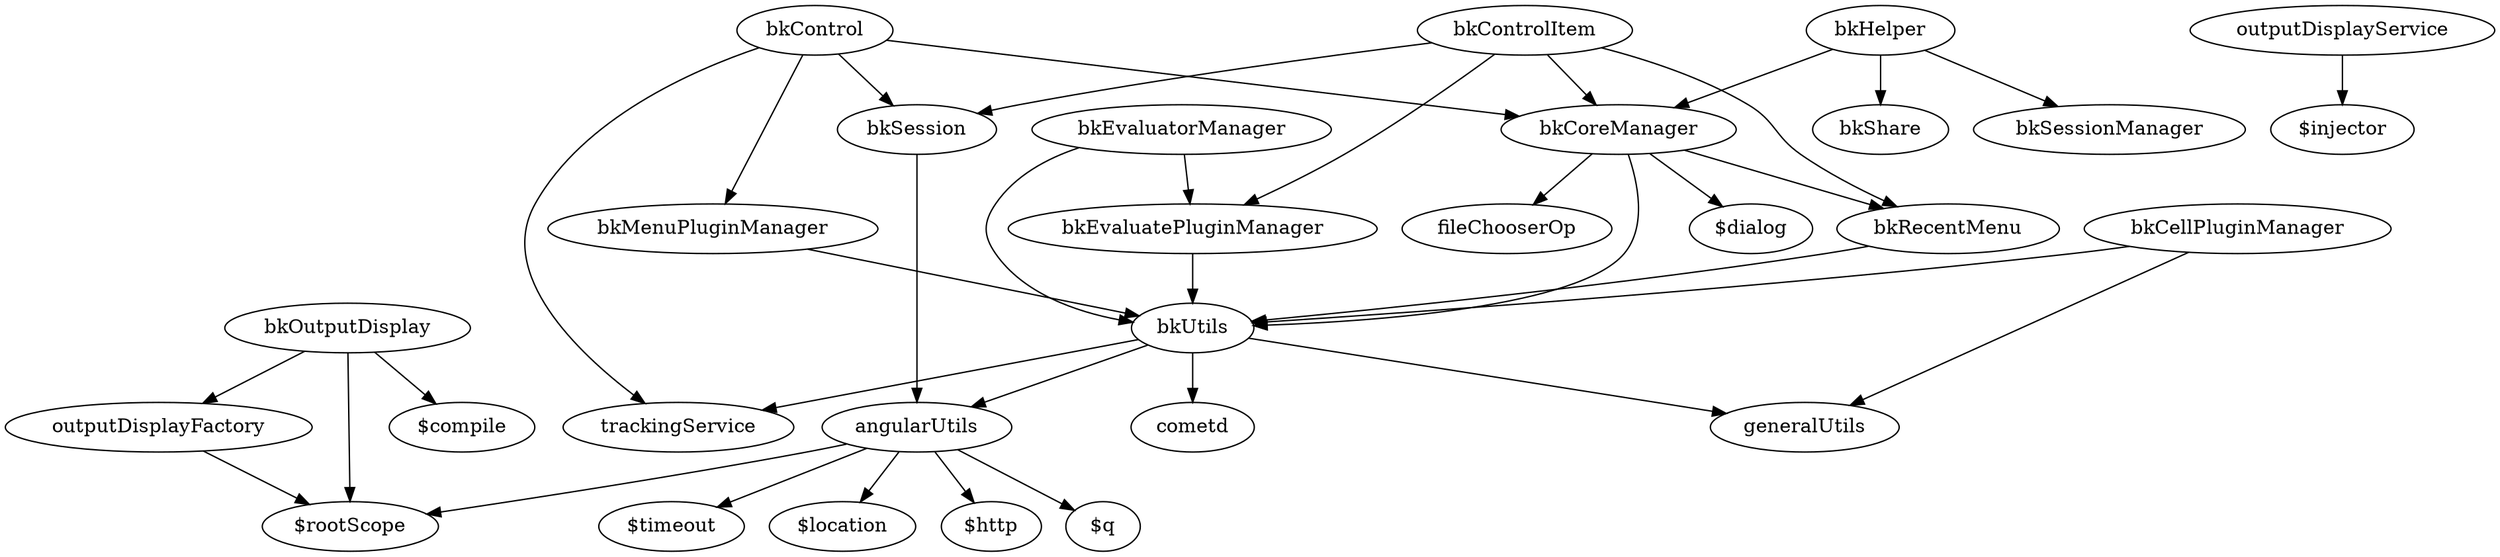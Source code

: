 digraph G {
  angularUtils -> "$rootScope";
  angularUtils -> "$location";
  angularUtils -> "$http";
  angularUtils -> "$q";
  angularUtils -> "$timeout";

  bkCellPluginManager -> bkUtils;
  bkCellPluginManager -> generalUtils;

  bkControl -> bkCoreManager;
  bkControl -> bkSession;
  bkControl -> bkMenuPluginManager;
  bkControl -> trackingService;

  bkControlItem -> bkSession;
  bkControlItem -> bkCoreManager;
  bkControlItem -> bkRecentMenu;
  bkControlItem -> bkEvaluatePluginManager;

  bkCoreManager -> "$dialog";
  bkCoreManager -> bkUtils;
  bkCoreManager -> bkRecentMenu;
  bkCoreManager -> fileChooserOp;

  bkEvaluatePluginManager -> bkUtils;

  bkEvaluatorManager -> bkUtils;
  bkEvaluatorManager -> bkEvaluatePluginManager;

  bkHelper -> bkSessionManager;
  bkHelper -> bkCoreManager;
  bkHelper -> bkShare;

  bkMenuPluginManager -> bkUtils;

  outputDisplayService -> "$injector";
  outputDisplayFactory -> "$rootScope";

  bkOutputDisplay -> "$compile";
  bkOutputDisplay -> "$rootScope";
  bkOutputDisplay -> "outputDisplayFactory";

  bkRecentMenu -> bkUtils;

  bkSession -> angularUtils;

  bkUtils -> generalUtils;
  bkUtils -> angularUtils;
  bkUtils -> trackingService;
  bkUtils -> cometd;

}

